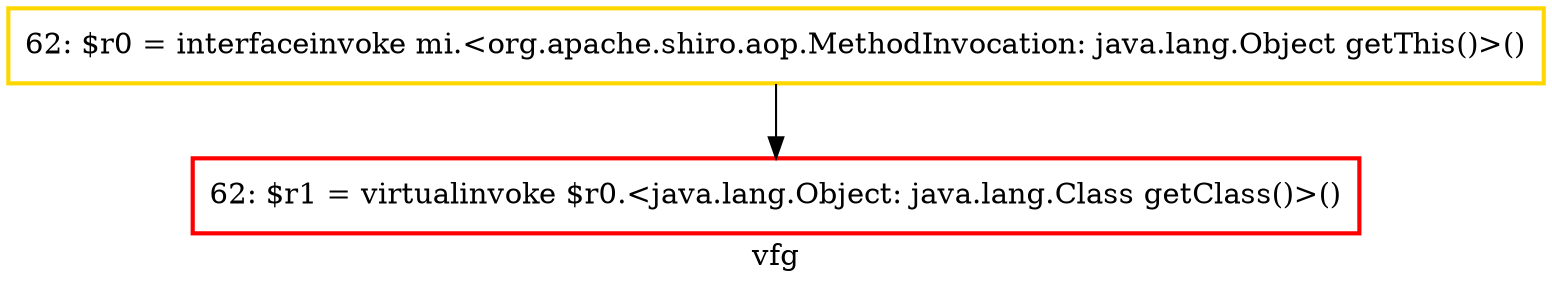 digraph "vfg" {
    label="vfg";
node [shape=box];
"62: $r1 = virtualinvoke $r0.<java.lang.Object: java.lang.Class getClass()>()" [style=bold] [color=red]
"62: $r0 = interfaceinvoke mi.<org.apache.shiro.aop.MethodInvocation: java.lang.Object getThis()>()" [style=bold] [color=gold]
"62: $r0 = interfaceinvoke mi.<org.apache.shiro.aop.MethodInvocation: java.lang.Object getThis()>()"->"62: $r1 = virtualinvoke $r0.<java.lang.Object: java.lang.Class getClass()>()";

}